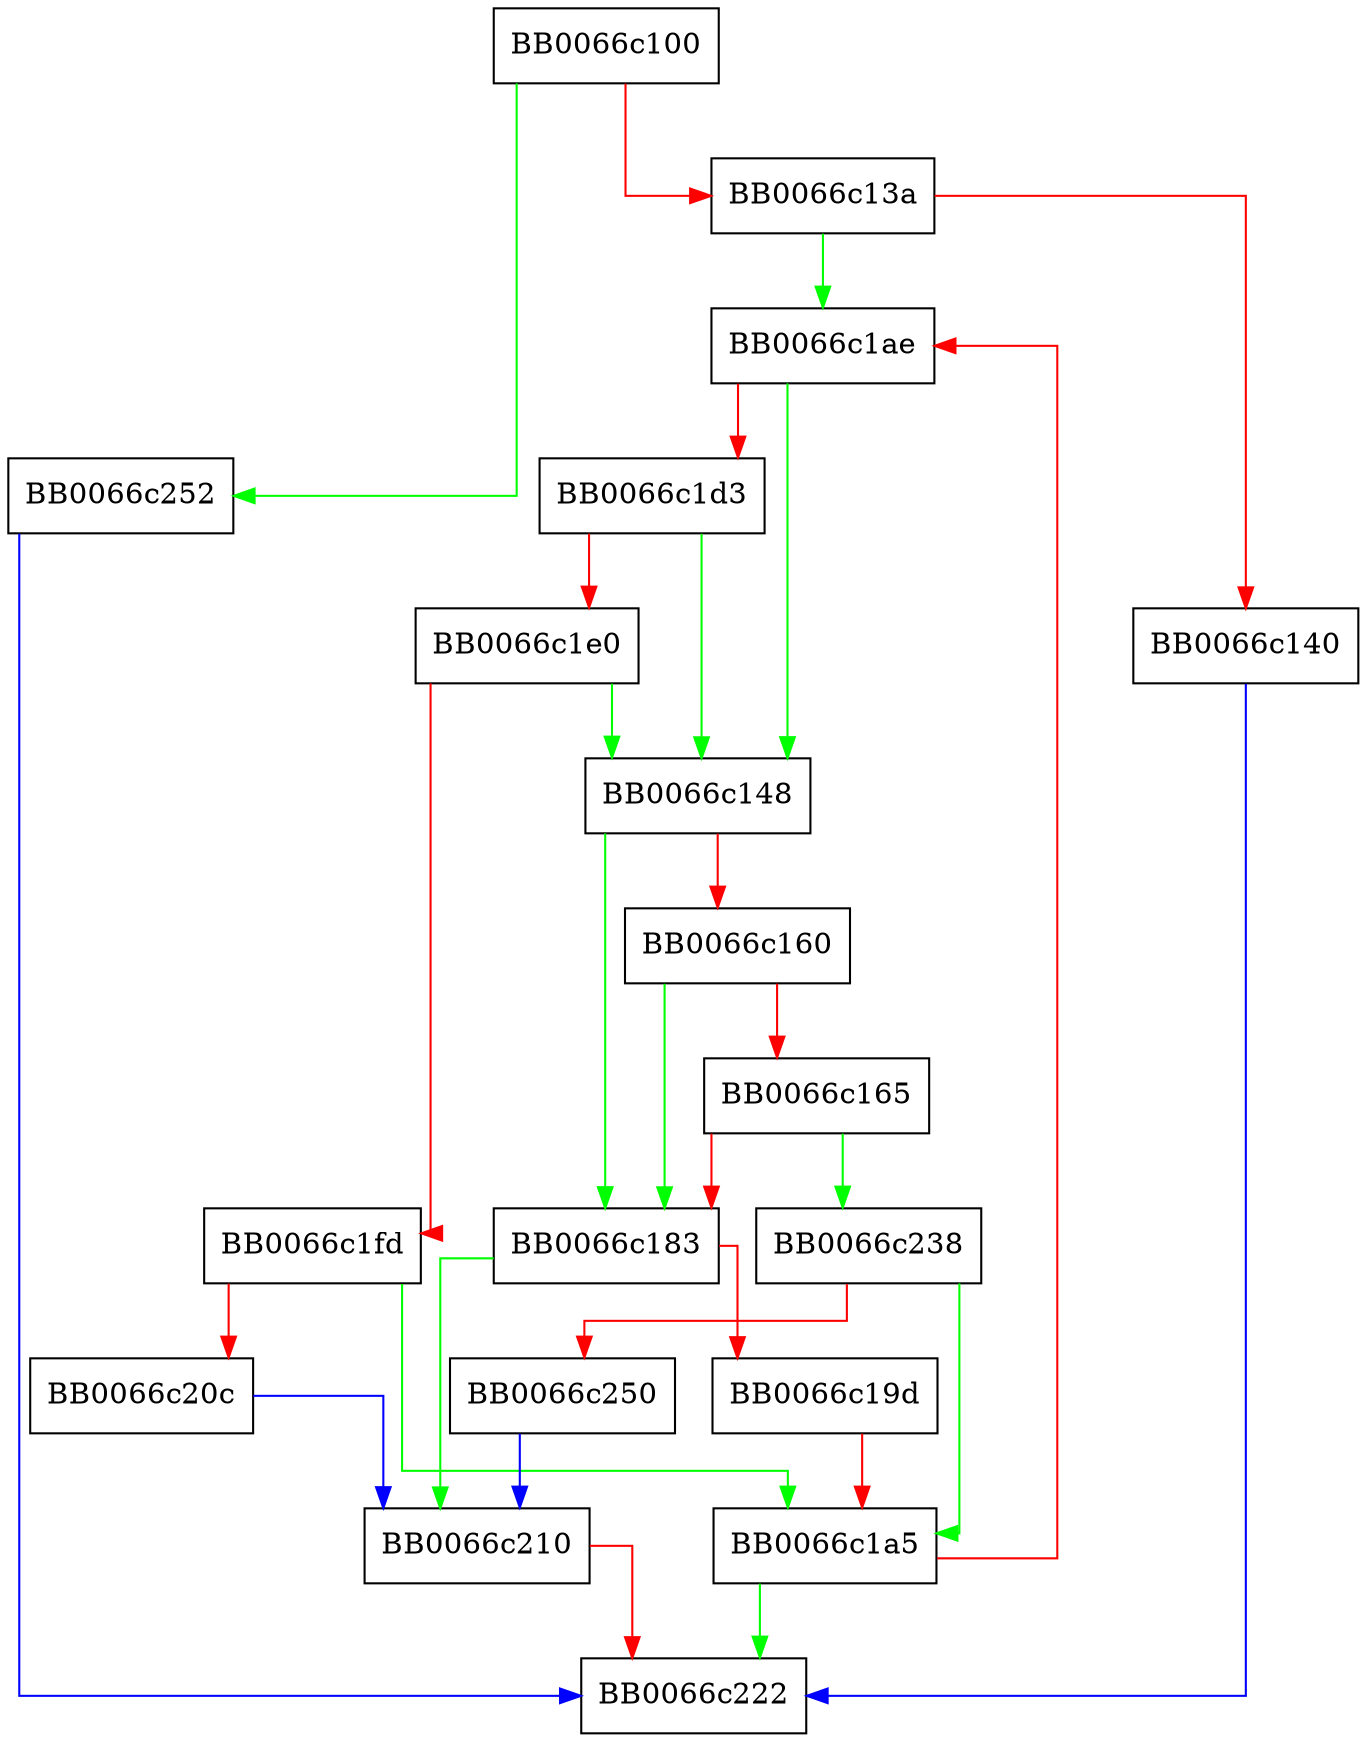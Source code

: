 digraph v2i_subject_alt {
  node [shape="box"];
  graph [splines=ortho];
  BB0066c100 -> BB0066c252 [color="green"];
  BB0066c100 -> BB0066c13a [color="red"];
  BB0066c13a -> BB0066c1ae [color="green"];
  BB0066c13a -> BB0066c140 [color="red"];
  BB0066c140 -> BB0066c222 [color="blue"];
  BB0066c148 -> BB0066c183 [color="green"];
  BB0066c148 -> BB0066c160 [color="red"];
  BB0066c160 -> BB0066c183 [color="green"];
  BB0066c160 -> BB0066c165 [color="red"];
  BB0066c165 -> BB0066c238 [color="green"];
  BB0066c165 -> BB0066c183 [color="red"];
  BB0066c183 -> BB0066c210 [color="green"];
  BB0066c183 -> BB0066c19d [color="red"];
  BB0066c19d -> BB0066c1a5 [color="red"];
  BB0066c1a5 -> BB0066c222 [color="green"];
  BB0066c1a5 -> BB0066c1ae [color="red"];
  BB0066c1ae -> BB0066c148 [color="green"];
  BB0066c1ae -> BB0066c1d3 [color="red"];
  BB0066c1d3 -> BB0066c148 [color="green"];
  BB0066c1d3 -> BB0066c1e0 [color="red"];
  BB0066c1e0 -> BB0066c148 [color="green"];
  BB0066c1e0 -> BB0066c1fd [color="red"];
  BB0066c1fd -> BB0066c1a5 [color="green"];
  BB0066c1fd -> BB0066c20c [color="red"];
  BB0066c20c -> BB0066c210 [color="blue"];
  BB0066c210 -> BB0066c222 [color="red"];
  BB0066c238 -> BB0066c1a5 [color="green"];
  BB0066c238 -> BB0066c250 [color="red"];
  BB0066c250 -> BB0066c210 [color="blue"];
  BB0066c252 -> BB0066c222 [color="blue"];
}